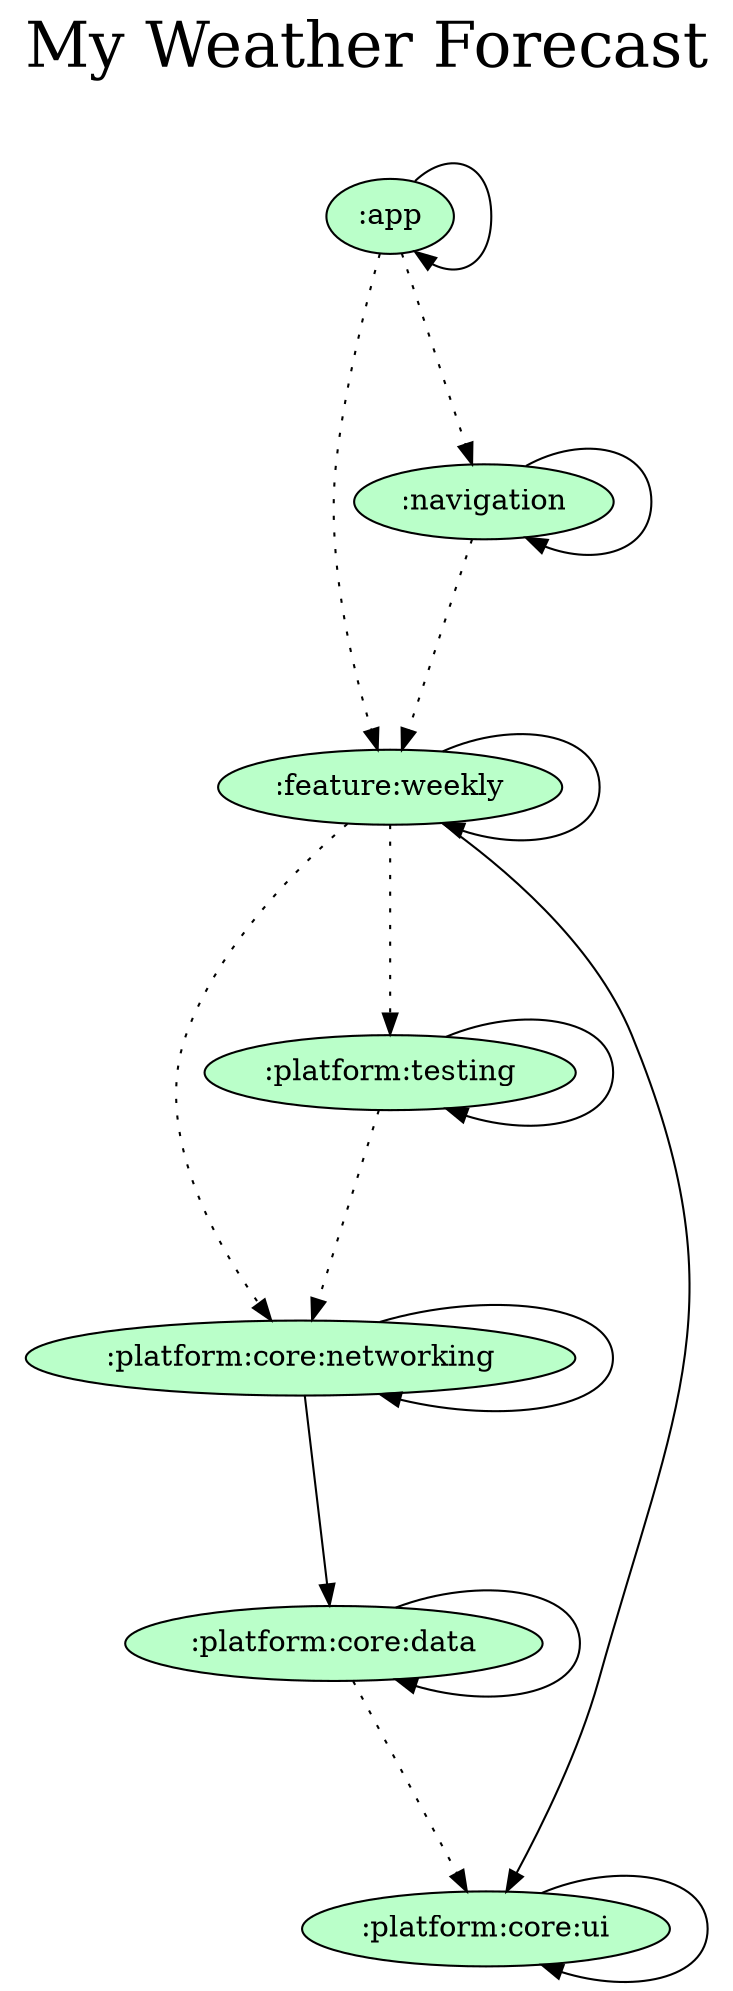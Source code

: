 digraph {
  graph [label="My Weather Forecast\n ",labelloc=t,fontsize=30,ranksep=1.4];
  node [style=filled, fillcolor="#bbbbbb"];
  rankdir=TB;

  # Projects

  ":app" [fillcolor="#baffc9"];
  ":feature:weekly" [fillcolor="#baffc9"];
  ":navigation" [fillcolor="#baffc9"];
  ":platform:core:data" [fillcolor="#baffc9"];
  ":platform:core:networking" [fillcolor="#baffc9"];
  ":platform:core:ui" [fillcolor="#baffc9"];
  ":platform:testing" [fillcolor="#baffc9"];

  {rank = same;}

  # Dependencies

  ":app" -> ":app"
  ":app" -> ":feature:weekly" [style=dotted]
  ":app" -> ":navigation" [style=dotted]
  ":navigation" -> ":navigation"
  ":navigation" -> ":feature:weekly" [style=dotted]
  ":feature:weekly" -> ":platform:core:ui"
  ":feature:weekly" -> ":feature:weekly"
  ":feature:weekly" -> ":platform:core:networking" [style=dotted]
  ":feature:weekly" -> ":platform:testing" [style=dotted]
  ":platform:testing" -> ":platform:testing"
  ":platform:testing" -> ":platform:core:networking" [style=dotted]
  ":platform:core:data" -> ":platform:core:data"
  ":platform:core:data" -> ":platform:core:ui" [style=dotted]
  ":platform:core:networking" -> ":platform:core:data"
  ":platform:core:networking" -> ":platform:core:networking"
  ":platform:core:ui" -> ":platform:core:ui"
}
